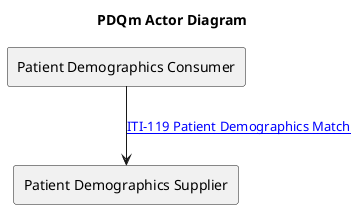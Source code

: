 @startuml
' https://github.com/IHE/ITI.PDQm/blob/main/input/images-source/PDQm-Actor-Diagram.plantuml
title PDQm Actor Diagram
agent "Patient Demographics Consumer" as Client
agent "Patient Demographics Supplier" as Server
Client -down-> Server  : "[[iti-119.html ITI-119 Patient Demographics Match]]"
@enduml